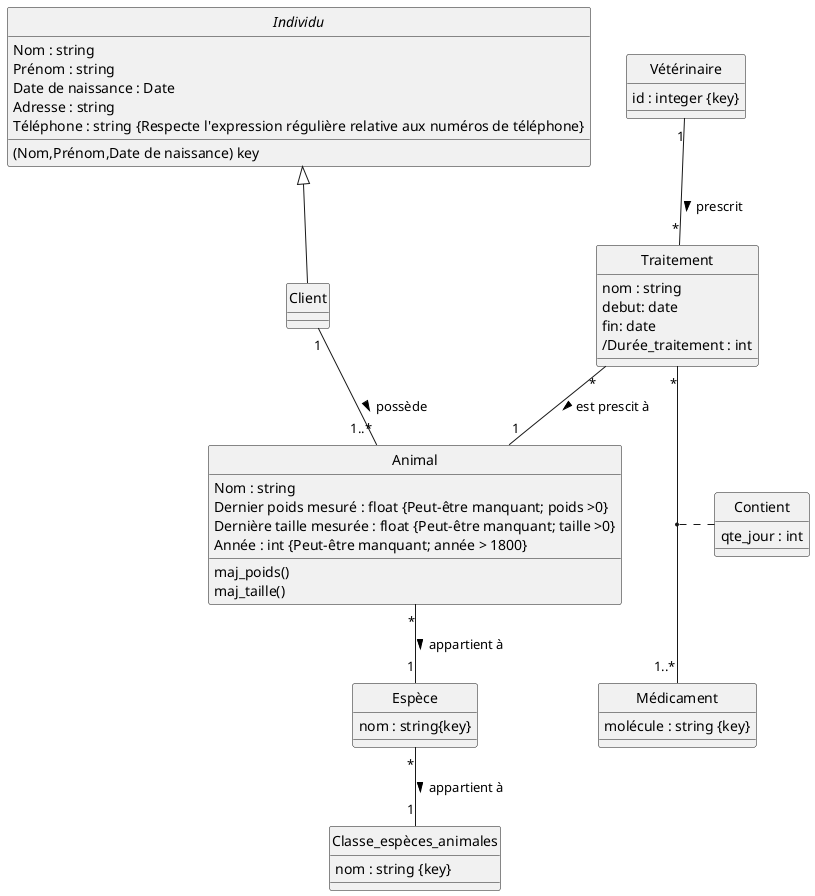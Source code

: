 @startuml
hide circle

abstract class Individu {
  Nom : string
  Prénom : string
  Date de naissance : Date
  Adresse : string
  Téléphone : string {Respecte l'expression régulière relative aux numéros de téléphone}
  (Nom,Prénom,Date de naissance) key
}

class Client {
}

class Vétérinaire{
    id : integer {key}
}

class Classe_espèces_animales{
  nom : string {key}
}

class Animal{
  Nom : string
  Dernier poids mesuré : float {Peut-être manquant; poids >0}
  Dernière taille mesurée : float {Peut-être manquant; taille >0}
  Année : int {Peut-être manquant; année > 1800}
  
  maj_poids()
  maj_taille()
}

class Espèce{
  nom : string{key}
}

class Médicament{
  molécule : string {key}
}

class Contient{
qte_jour : int
}

class Traitement{
  nom : string
  debut: date
  fin: date
  /Durée_traitement : int
}

Individu <|-- Client


Espèce "*" -- "1" Classe_espèces_animales: appartient à >
Animal "*" -- "1" Espèce: appartient à >
Client "1" -- "1..*" Animal : possède >

Vétérinaire "1" -- "*" Traitement : prescrit >
Traitement "*" -- "1" Animal : est prescit à >
Traitement "*" -- "1..*" Médicament
(Traitement,Médicament) .. Contient


@enduml
